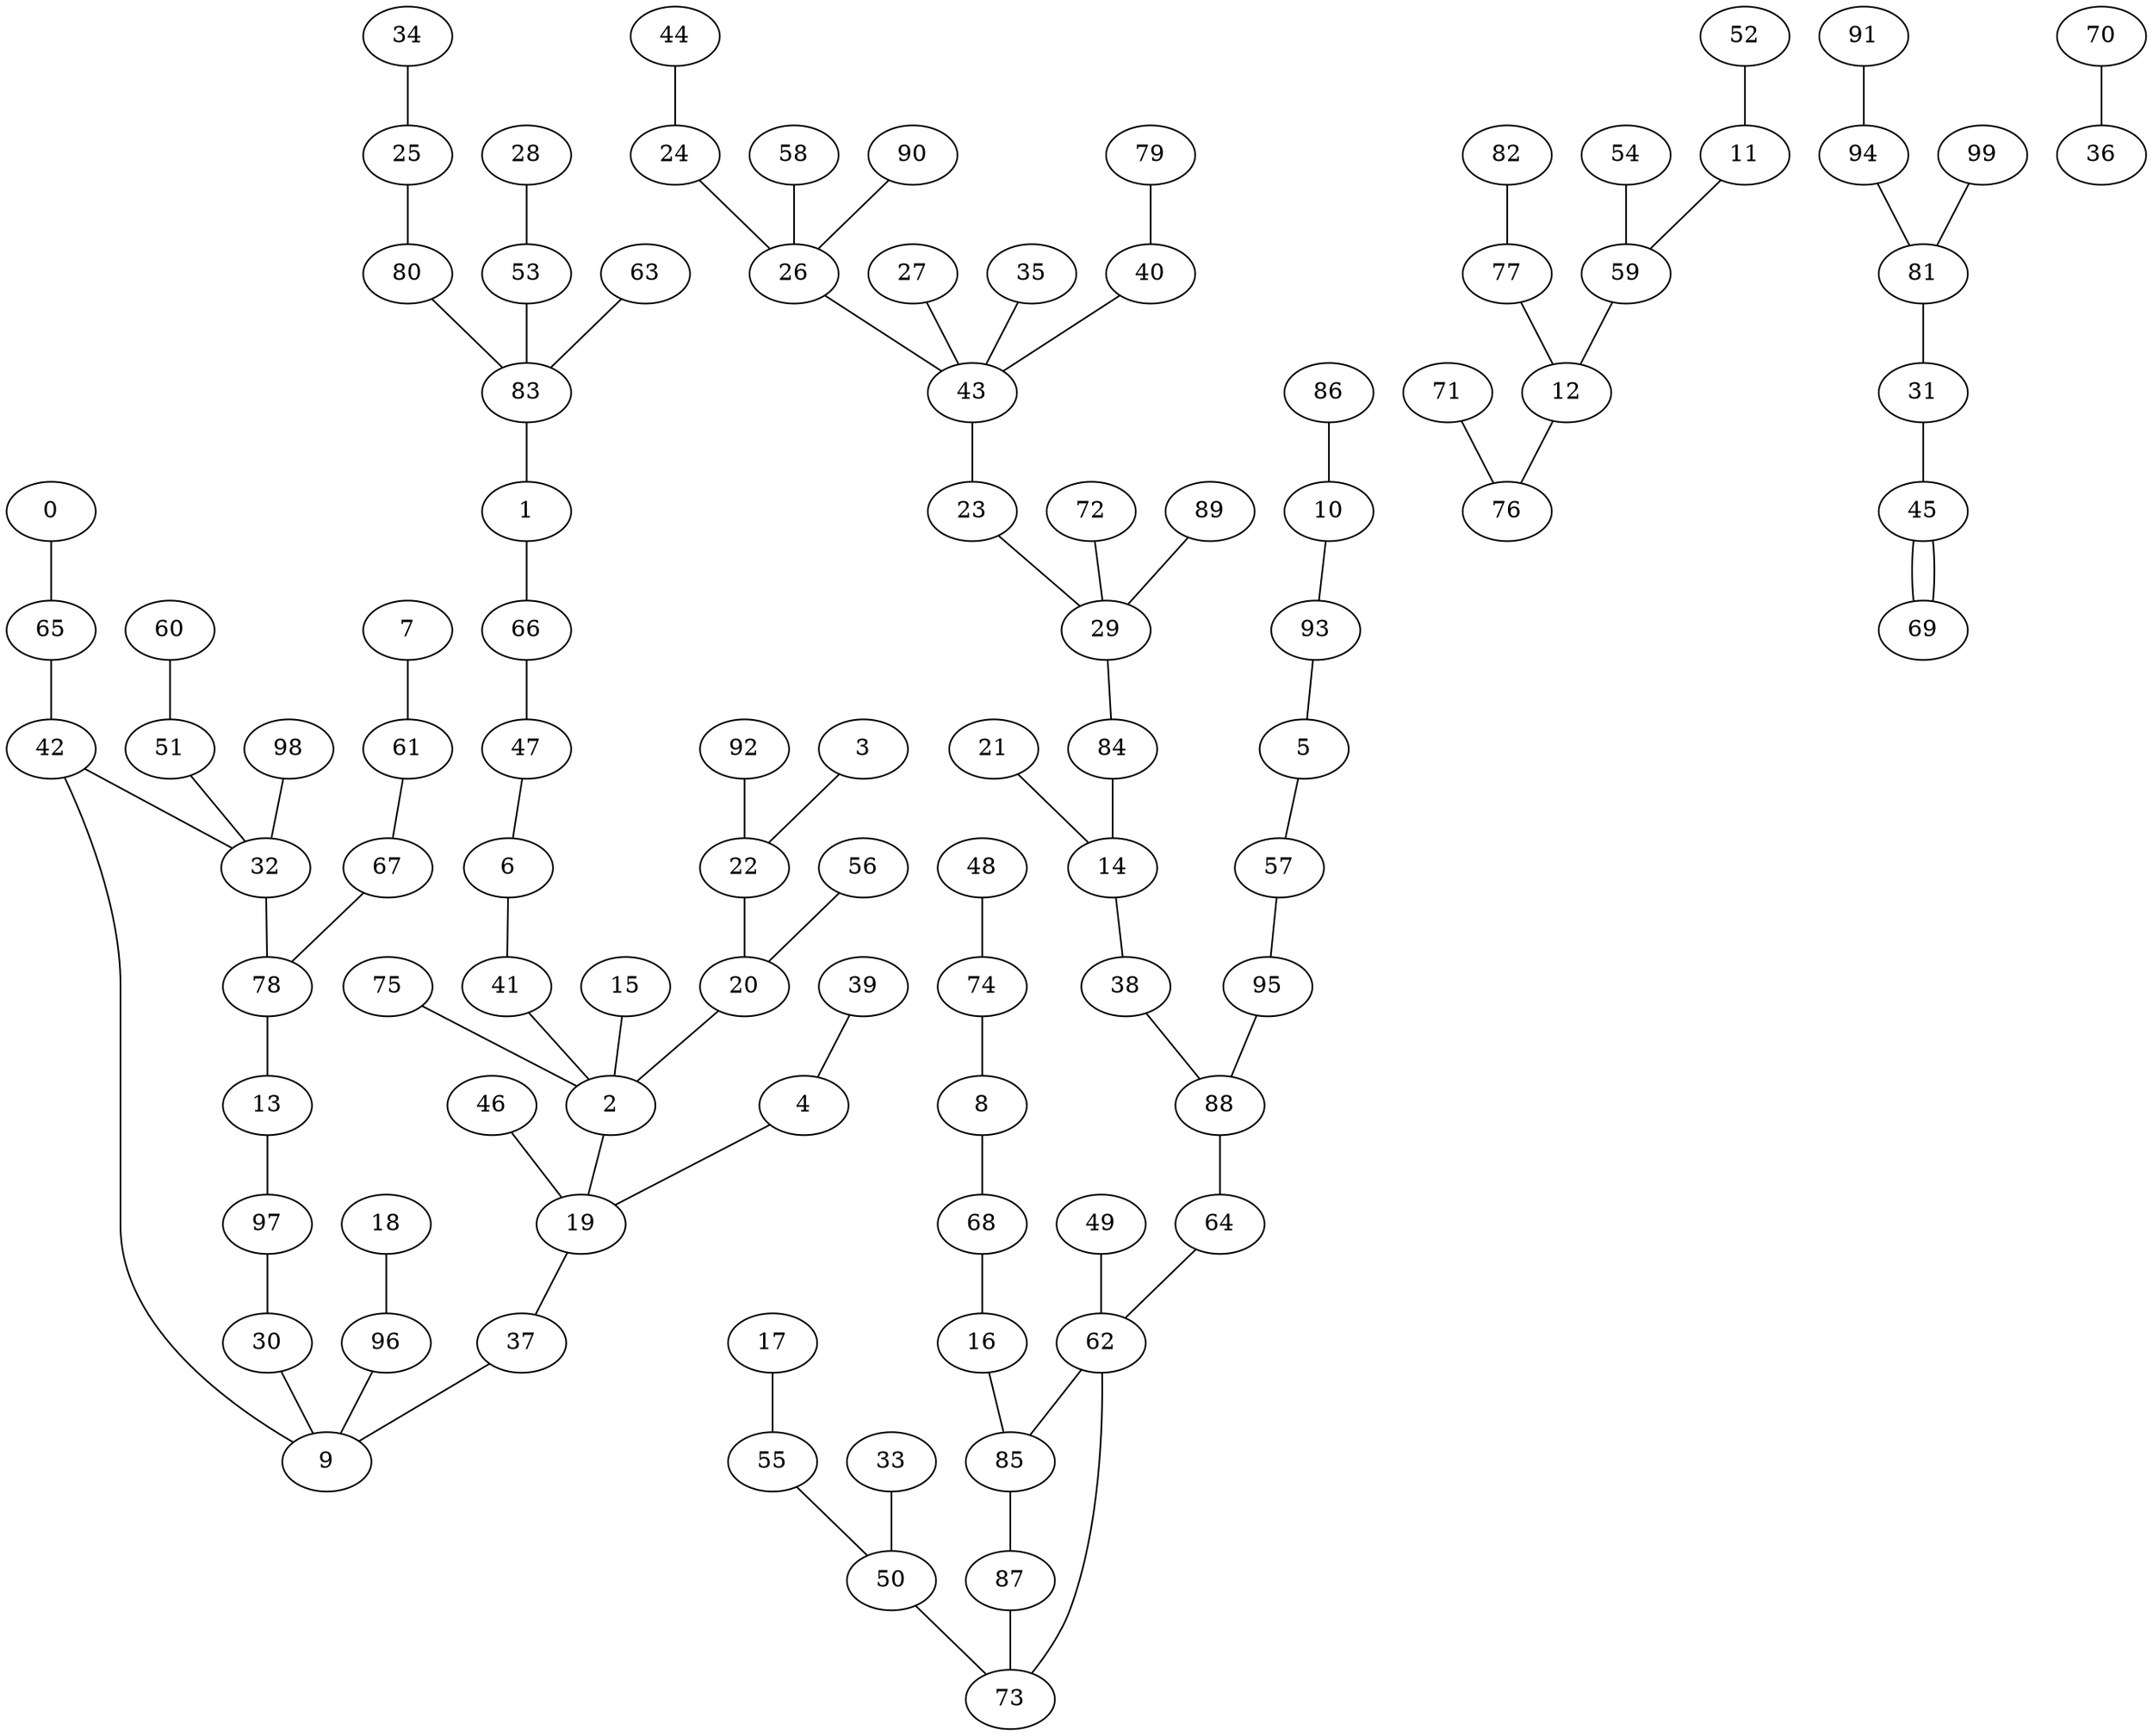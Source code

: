 graph G {
  0 -- 65;
  1 -- 66;
  2 -- 19;
  3 -- 22;
  4 -- 19;
  5 -- 57;
  6 -- 41;
  7 -- 61;
  8 -- 68;
  9 -- 42;
  10 -- 93;
  11 -- 59;
  12 -- 76;
  13 -- 97;
  14 -- 38;
  15 -- 2;
  16 -- 85;
  17 -- 55;
  18 -- 96;
  19 -- 37;
  20 -- 2;
  21 -- 14;
  22 -- 20;
  23 -- 29;
  24 -- 26;
  25 -- 80;
  26 -- 43;
  27 -- 43;
  28 -- 53;
  29 -- 84;
  30 -- 9;
  31 -- 45;
  32 -- 78;
  33 -- 50;
  34 -- 25;
  35 -- 43;
  37 -- 9;
  38 -- 88;
  39 -- 4;
  40 -- 43;
  41 -- 2;
  42 -- 32;
  43 -- 23;
  44 -- 24;
  45 -- 69;
  46 -- 19;
  47 -- 6;
  48 -- 74;
  49 -- 62;
  50 -- 73;
  51 -- 32;
  52 -- 11;
  53 -- 83;
  54 -- 59;
  55 -- 50;
  56 -- 20;
  57 -- 95;
  58 -- 26;
  59 -- 12;
  60 -- 51;
  61 -- 67;
  62 -- 85;
  63 -- 83;
  64 -- 62;
  65 -- 42;
  66 -- 47;
  67 -- 78;
  68 -- 16;
  69 -- 45;
  70 -- 36;
  71 -- 76;
  72 -- 29;
  73 -- 62;
  74 -- 8;
  75 -- 2;
  77 -- 12;
  78 -- 13;
  79 -- 40;
  80 -- 83;
  81 -- 31;
  82 -- 77;
  83 -- 1;
  84 -- 14;
  85 -- 87;
  86 -- 10;
  87 -- 73;
  88 -- 64;
  89 -- 29;
  90 -- 26;
  91 -- 94;
  92 -- 22;
  93 -- 5;
  94 -- 81;
  95 -- 88;
  96 -- 9;
  97 -- 30;
  98 -- 32;
  99 -- 81;
}